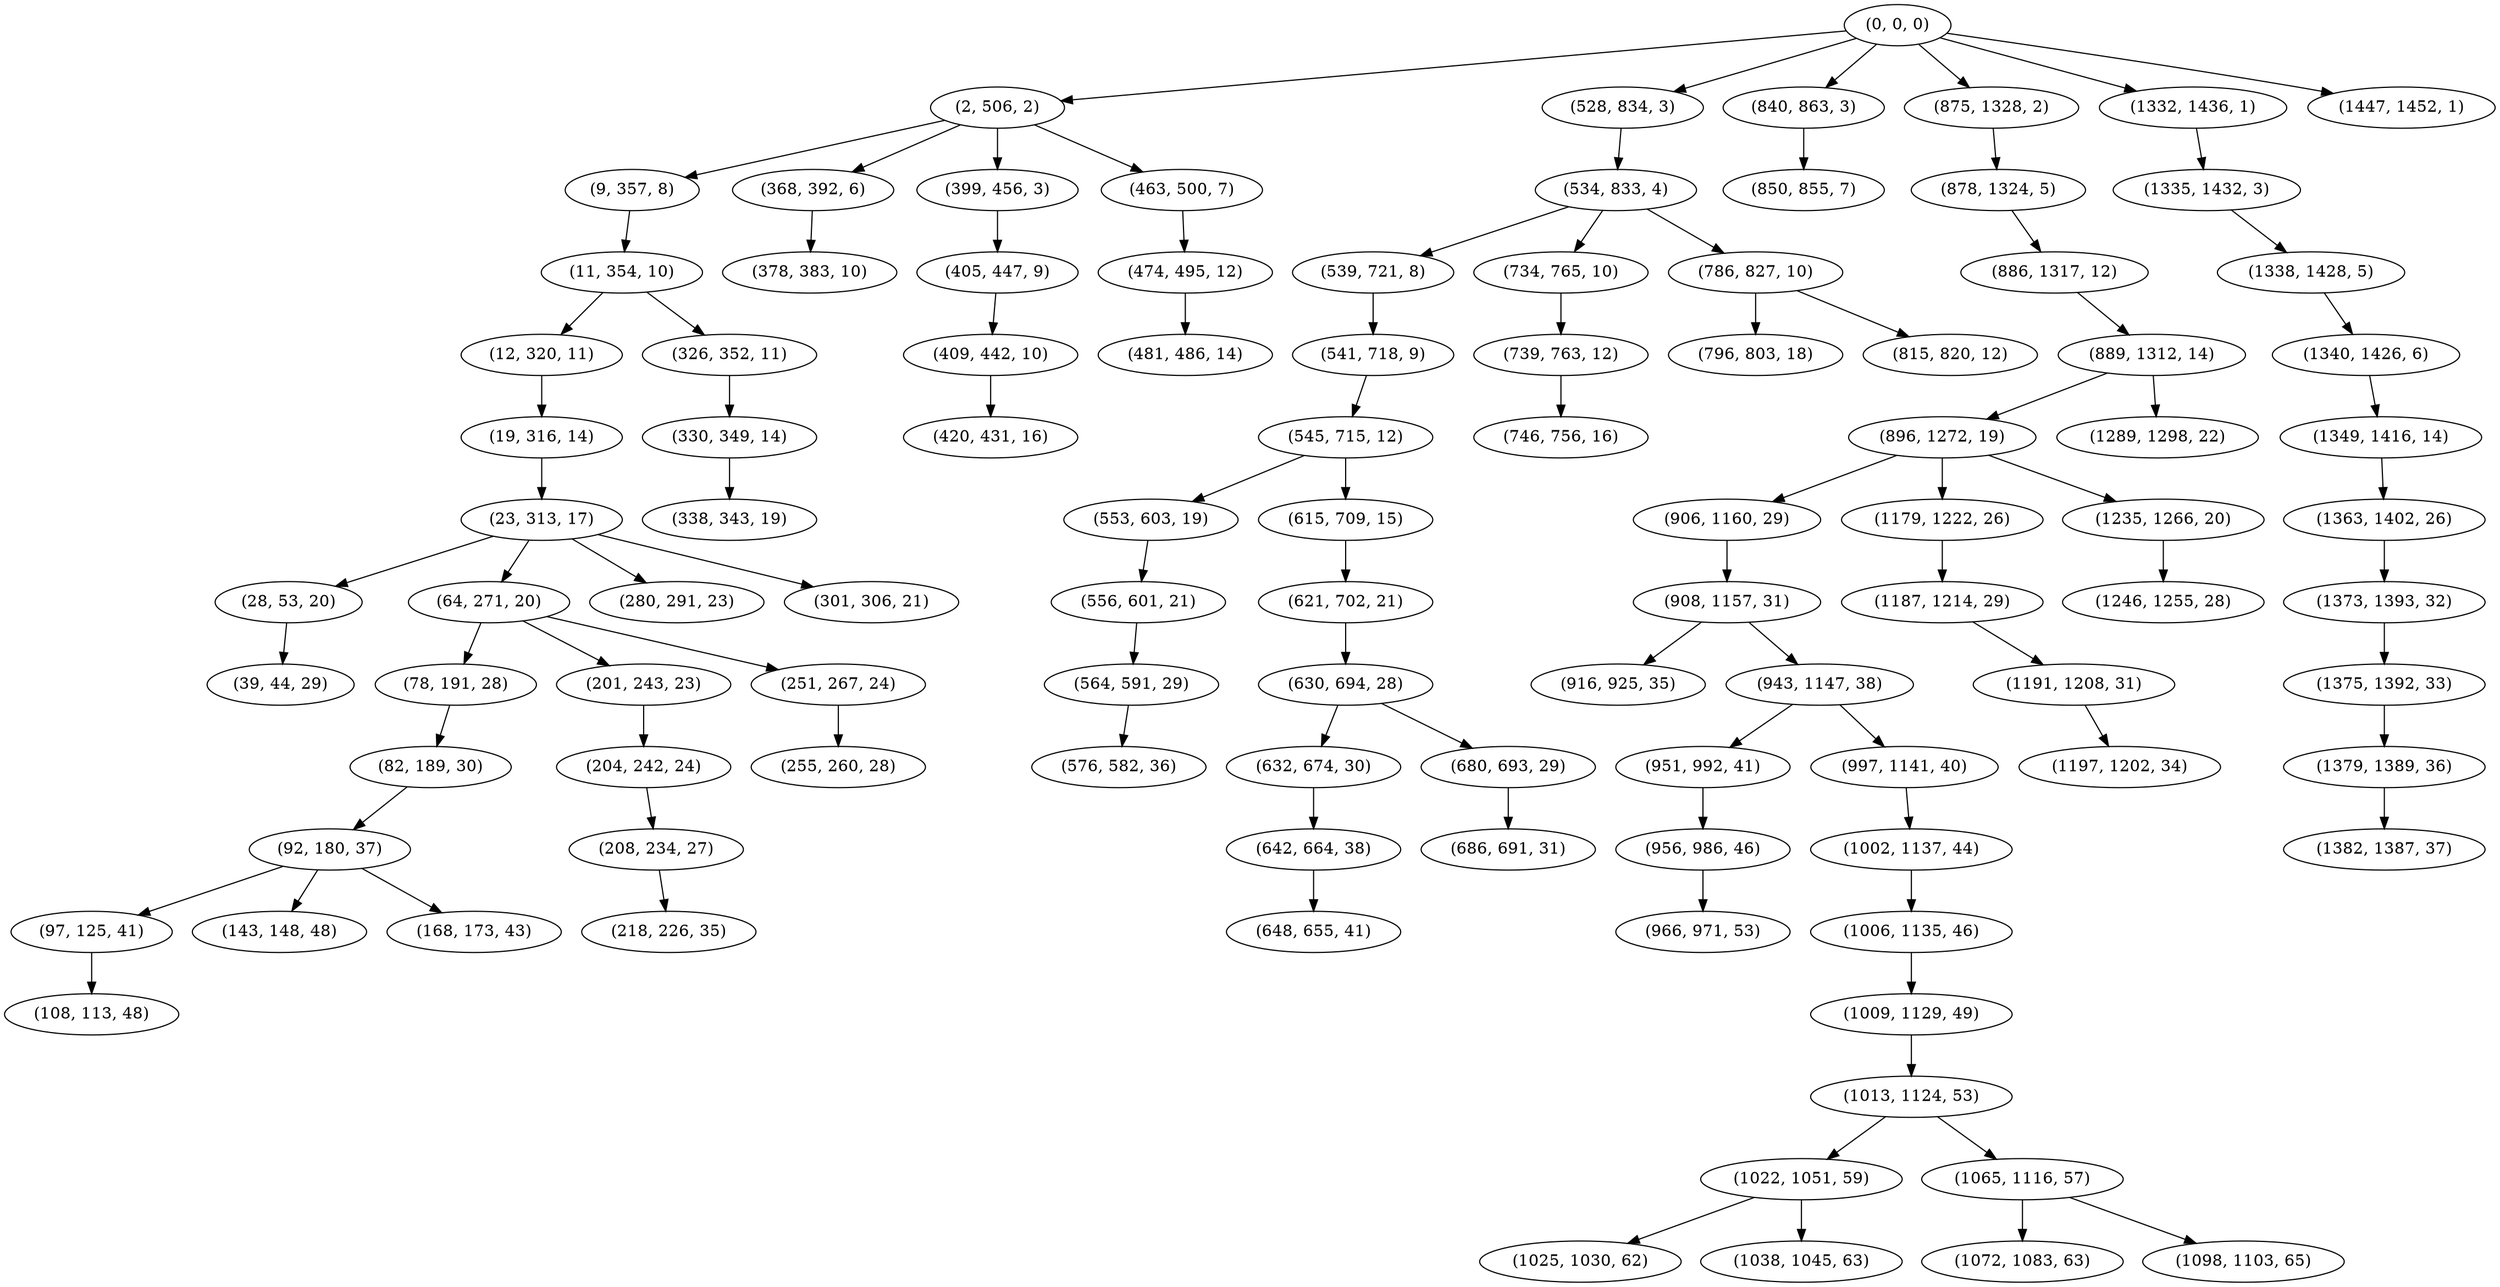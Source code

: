 digraph tree {
    "(0, 0, 0)";
    "(2, 506, 2)";
    "(9, 357, 8)";
    "(11, 354, 10)";
    "(12, 320, 11)";
    "(19, 316, 14)";
    "(23, 313, 17)";
    "(28, 53, 20)";
    "(39, 44, 29)";
    "(64, 271, 20)";
    "(78, 191, 28)";
    "(82, 189, 30)";
    "(92, 180, 37)";
    "(97, 125, 41)";
    "(108, 113, 48)";
    "(143, 148, 48)";
    "(168, 173, 43)";
    "(201, 243, 23)";
    "(204, 242, 24)";
    "(208, 234, 27)";
    "(218, 226, 35)";
    "(251, 267, 24)";
    "(255, 260, 28)";
    "(280, 291, 23)";
    "(301, 306, 21)";
    "(326, 352, 11)";
    "(330, 349, 14)";
    "(338, 343, 19)";
    "(368, 392, 6)";
    "(378, 383, 10)";
    "(399, 456, 3)";
    "(405, 447, 9)";
    "(409, 442, 10)";
    "(420, 431, 16)";
    "(463, 500, 7)";
    "(474, 495, 12)";
    "(481, 486, 14)";
    "(528, 834, 3)";
    "(534, 833, 4)";
    "(539, 721, 8)";
    "(541, 718, 9)";
    "(545, 715, 12)";
    "(553, 603, 19)";
    "(556, 601, 21)";
    "(564, 591, 29)";
    "(576, 582, 36)";
    "(615, 709, 15)";
    "(621, 702, 21)";
    "(630, 694, 28)";
    "(632, 674, 30)";
    "(642, 664, 38)";
    "(648, 655, 41)";
    "(680, 693, 29)";
    "(686, 691, 31)";
    "(734, 765, 10)";
    "(739, 763, 12)";
    "(746, 756, 16)";
    "(786, 827, 10)";
    "(796, 803, 18)";
    "(815, 820, 12)";
    "(840, 863, 3)";
    "(850, 855, 7)";
    "(875, 1328, 2)";
    "(878, 1324, 5)";
    "(886, 1317, 12)";
    "(889, 1312, 14)";
    "(896, 1272, 19)";
    "(906, 1160, 29)";
    "(908, 1157, 31)";
    "(916, 925, 35)";
    "(943, 1147, 38)";
    "(951, 992, 41)";
    "(956, 986, 46)";
    "(966, 971, 53)";
    "(997, 1141, 40)";
    "(1002, 1137, 44)";
    "(1006, 1135, 46)";
    "(1009, 1129, 49)";
    "(1013, 1124, 53)";
    "(1022, 1051, 59)";
    "(1025, 1030, 62)";
    "(1038, 1045, 63)";
    "(1065, 1116, 57)";
    "(1072, 1083, 63)";
    "(1098, 1103, 65)";
    "(1179, 1222, 26)";
    "(1187, 1214, 29)";
    "(1191, 1208, 31)";
    "(1197, 1202, 34)";
    "(1235, 1266, 20)";
    "(1246, 1255, 28)";
    "(1289, 1298, 22)";
    "(1332, 1436, 1)";
    "(1335, 1432, 3)";
    "(1338, 1428, 5)";
    "(1340, 1426, 6)";
    "(1349, 1416, 14)";
    "(1363, 1402, 26)";
    "(1373, 1393, 32)";
    "(1375, 1392, 33)";
    "(1379, 1389, 36)";
    "(1382, 1387, 37)";
    "(1447, 1452, 1)";
    "(0, 0, 0)" -> "(2, 506, 2)";
    "(0, 0, 0)" -> "(528, 834, 3)";
    "(0, 0, 0)" -> "(840, 863, 3)";
    "(0, 0, 0)" -> "(875, 1328, 2)";
    "(0, 0, 0)" -> "(1332, 1436, 1)";
    "(0, 0, 0)" -> "(1447, 1452, 1)";
    "(2, 506, 2)" -> "(9, 357, 8)";
    "(2, 506, 2)" -> "(368, 392, 6)";
    "(2, 506, 2)" -> "(399, 456, 3)";
    "(2, 506, 2)" -> "(463, 500, 7)";
    "(9, 357, 8)" -> "(11, 354, 10)";
    "(11, 354, 10)" -> "(12, 320, 11)";
    "(11, 354, 10)" -> "(326, 352, 11)";
    "(12, 320, 11)" -> "(19, 316, 14)";
    "(19, 316, 14)" -> "(23, 313, 17)";
    "(23, 313, 17)" -> "(28, 53, 20)";
    "(23, 313, 17)" -> "(64, 271, 20)";
    "(23, 313, 17)" -> "(280, 291, 23)";
    "(23, 313, 17)" -> "(301, 306, 21)";
    "(28, 53, 20)" -> "(39, 44, 29)";
    "(64, 271, 20)" -> "(78, 191, 28)";
    "(64, 271, 20)" -> "(201, 243, 23)";
    "(64, 271, 20)" -> "(251, 267, 24)";
    "(78, 191, 28)" -> "(82, 189, 30)";
    "(82, 189, 30)" -> "(92, 180, 37)";
    "(92, 180, 37)" -> "(97, 125, 41)";
    "(92, 180, 37)" -> "(143, 148, 48)";
    "(92, 180, 37)" -> "(168, 173, 43)";
    "(97, 125, 41)" -> "(108, 113, 48)";
    "(201, 243, 23)" -> "(204, 242, 24)";
    "(204, 242, 24)" -> "(208, 234, 27)";
    "(208, 234, 27)" -> "(218, 226, 35)";
    "(251, 267, 24)" -> "(255, 260, 28)";
    "(326, 352, 11)" -> "(330, 349, 14)";
    "(330, 349, 14)" -> "(338, 343, 19)";
    "(368, 392, 6)" -> "(378, 383, 10)";
    "(399, 456, 3)" -> "(405, 447, 9)";
    "(405, 447, 9)" -> "(409, 442, 10)";
    "(409, 442, 10)" -> "(420, 431, 16)";
    "(463, 500, 7)" -> "(474, 495, 12)";
    "(474, 495, 12)" -> "(481, 486, 14)";
    "(528, 834, 3)" -> "(534, 833, 4)";
    "(534, 833, 4)" -> "(539, 721, 8)";
    "(534, 833, 4)" -> "(734, 765, 10)";
    "(534, 833, 4)" -> "(786, 827, 10)";
    "(539, 721, 8)" -> "(541, 718, 9)";
    "(541, 718, 9)" -> "(545, 715, 12)";
    "(545, 715, 12)" -> "(553, 603, 19)";
    "(545, 715, 12)" -> "(615, 709, 15)";
    "(553, 603, 19)" -> "(556, 601, 21)";
    "(556, 601, 21)" -> "(564, 591, 29)";
    "(564, 591, 29)" -> "(576, 582, 36)";
    "(615, 709, 15)" -> "(621, 702, 21)";
    "(621, 702, 21)" -> "(630, 694, 28)";
    "(630, 694, 28)" -> "(632, 674, 30)";
    "(630, 694, 28)" -> "(680, 693, 29)";
    "(632, 674, 30)" -> "(642, 664, 38)";
    "(642, 664, 38)" -> "(648, 655, 41)";
    "(680, 693, 29)" -> "(686, 691, 31)";
    "(734, 765, 10)" -> "(739, 763, 12)";
    "(739, 763, 12)" -> "(746, 756, 16)";
    "(786, 827, 10)" -> "(796, 803, 18)";
    "(786, 827, 10)" -> "(815, 820, 12)";
    "(840, 863, 3)" -> "(850, 855, 7)";
    "(875, 1328, 2)" -> "(878, 1324, 5)";
    "(878, 1324, 5)" -> "(886, 1317, 12)";
    "(886, 1317, 12)" -> "(889, 1312, 14)";
    "(889, 1312, 14)" -> "(896, 1272, 19)";
    "(889, 1312, 14)" -> "(1289, 1298, 22)";
    "(896, 1272, 19)" -> "(906, 1160, 29)";
    "(896, 1272, 19)" -> "(1179, 1222, 26)";
    "(896, 1272, 19)" -> "(1235, 1266, 20)";
    "(906, 1160, 29)" -> "(908, 1157, 31)";
    "(908, 1157, 31)" -> "(916, 925, 35)";
    "(908, 1157, 31)" -> "(943, 1147, 38)";
    "(943, 1147, 38)" -> "(951, 992, 41)";
    "(943, 1147, 38)" -> "(997, 1141, 40)";
    "(951, 992, 41)" -> "(956, 986, 46)";
    "(956, 986, 46)" -> "(966, 971, 53)";
    "(997, 1141, 40)" -> "(1002, 1137, 44)";
    "(1002, 1137, 44)" -> "(1006, 1135, 46)";
    "(1006, 1135, 46)" -> "(1009, 1129, 49)";
    "(1009, 1129, 49)" -> "(1013, 1124, 53)";
    "(1013, 1124, 53)" -> "(1022, 1051, 59)";
    "(1013, 1124, 53)" -> "(1065, 1116, 57)";
    "(1022, 1051, 59)" -> "(1025, 1030, 62)";
    "(1022, 1051, 59)" -> "(1038, 1045, 63)";
    "(1065, 1116, 57)" -> "(1072, 1083, 63)";
    "(1065, 1116, 57)" -> "(1098, 1103, 65)";
    "(1179, 1222, 26)" -> "(1187, 1214, 29)";
    "(1187, 1214, 29)" -> "(1191, 1208, 31)";
    "(1191, 1208, 31)" -> "(1197, 1202, 34)";
    "(1235, 1266, 20)" -> "(1246, 1255, 28)";
    "(1332, 1436, 1)" -> "(1335, 1432, 3)";
    "(1335, 1432, 3)" -> "(1338, 1428, 5)";
    "(1338, 1428, 5)" -> "(1340, 1426, 6)";
    "(1340, 1426, 6)" -> "(1349, 1416, 14)";
    "(1349, 1416, 14)" -> "(1363, 1402, 26)";
    "(1363, 1402, 26)" -> "(1373, 1393, 32)";
    "(1373, 1393, 32)" -> "(1375, 1392, 33)";
    "(1375, 1392, 33)" -> "(1379, 1389, 36)";
    "(1379, 1389, 36)" -> "(1382, 1387, 37)";
}
